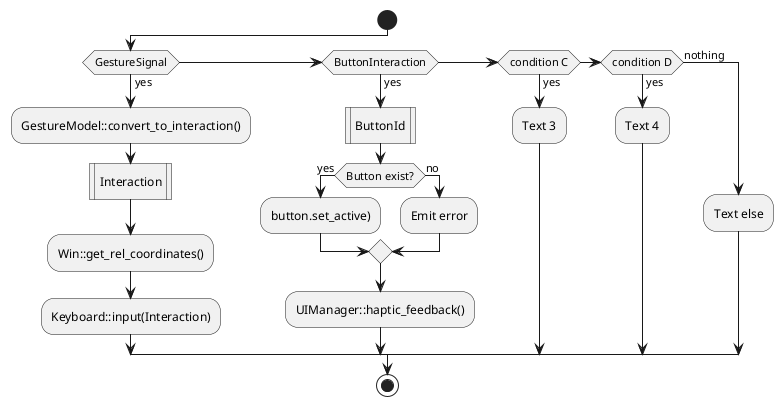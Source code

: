 @startuml win_update

start



if (GestureSignal) then (yes)
  :GestureModel::convert_to_interaction();
  :Interaction|
  :Win::get_rel_coordinates();
  :Keyboard::input(Interaction);
elseif (ButtonInteraction) then (yes)
  :ButtonId|
  if (Button exist?) then (yes)
    :button.set_active);
  else (no)
    :Emit error;
  endif
    :UIManager::haptic_feedback();
elseif (condition C) then (yes)
  :Text 3;
elseif (condition D) then (yes)
  :Text 4;
else (nothing)
  :Text else;
endif
stop
@enduml